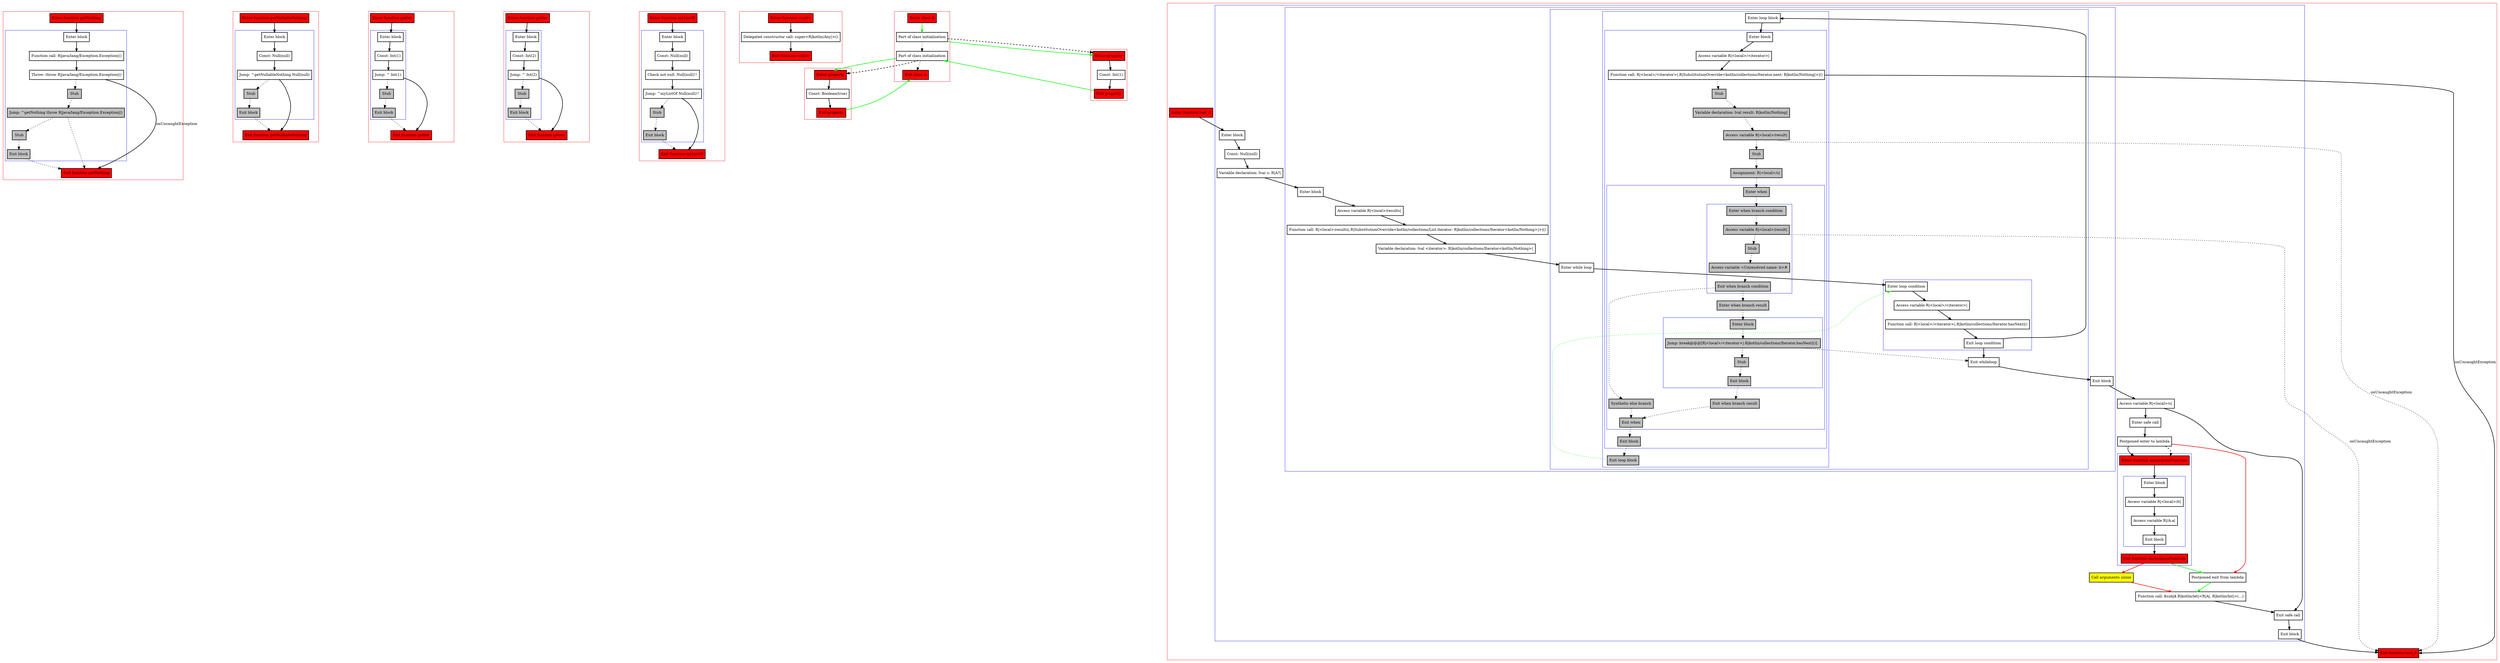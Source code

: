 digraph smartcastToNothing_kt {
    graph [nodesep=3]
    node [shape=box penwidth=2]
    edge [penwidth=2]

    subgraph cluster_0 {
        color=red
        0 [label="Enter function getNothing" style="filled" fillcolor=red];
        subgraph cluster_1 {
            color=blue
            1 [label="Enter block"];
            2 [label="Function call: R|java/lang/Exception.Exception|()"];
            3 [label="Throw: throw R|java/lang/Exception.Exception|()"];
            4 [label="Stub" style="filled" fillcolor=gray];
            5 [label="Jump: ^getNothing throw R|java/lang/Exception.Exception|()" style="filled" fillcolor=gray];
            6 [label="Stub" style="filled" fillcolor=gray];
            7 [label="Exit block" style="filled" fillcolor=gray];
        }
        8 [label="Exit function getNothing" style="filled" fillcolor=red];
    }
    0 -> {1};
    1 -> {2};
    2 -> {3};
    3 -> {8}    [label=onUncaughtException];
    3 -> {4} [style=dotted];
    4 -> {5} [style=dotted];
    5 -> {8 6} [style=dotted];
    6 -> {7} [style=dotted];
    7 -> {8} [style=dotted];

    subgraph cluster_2 {
        color=red
        9 [label="Enter function getNullableNothing" style="filled" fillcolor=red];
        subgraph cluster_3 {
            color=blue
            10 [label="Enter block"];
            11 [label="Const: Null(null)"];
            12 [label="Jump: ^getNullableNothing Null(null)"];
            13 [label="Stub" style="filled" fillcolor=gray];
            14 [label="Exit block" style="filled" fillcolor=gray];
        }
        15 [label="Exit function getNullableNothing" style="filled" fillcolor=red];
    }
    9 -> {10};
    10 -> {11};
    11 -> {12};
    12 -> {15};
    12 -> {13} [style=dotted];
    13 -> {14} [style=dotted];
    14 -> {15} [style=dotted];

    subgraph cluster_4 {
        color=red
        16 [label="Enter function getter" style="filled" fillcolor=red];
        subgraph cluster_5 {
            color=blue
            17 [label="Enter block"];
            18 [label="Const: Int(1)"];
            19 [label="Jump: ^ Int(1)"];
            20 [label="Stub" style="filled" fillcolor=gray];
            21 [label="Exit block" style="filled" fillcolor=gray];
        }
        22 [label="Exit function getter" style="filled" fillcolor=red];
    }
    16 -> {17};
    17 -> {18};
    18 -> {19};
    19 -> {22};
    19 -> {20} [style=dotted];
    20 -> {21} [style=dotted];
    21 -> {22} [style=dotted];

    subgraph cluster_6 {
        color=red
        23 [label="Enter function getter" style="filled" fillcolor=red];
        subgraph cluster_7 {
            color=blue
            24 [label="Enter block"];
            25 [label="Const: Int(2)"];
            26 [label="Jump: ^ Int(2)"];
            27 [label="Stub" style="filled" fillcolor=gray];
            28 [label="Exit block" style="filled" fillcolor=gray];
        }
        29 [label="Exit function getter" style="filled" fillcolor=red];
    }
    23 -> {24};
    24 -> {25};
    25 -> {26};
    26 -> {29};
    26 -> {27} [style=dotted];
    27 -> {28} [style=dotted];
    28 -> {29} [style=dotted];

    subgraph cluster_8 {
        color=red
        30 [label="Enter function myListOf" style="filled" fillcolor=red];
        subgraph cluster_9 {
            color=blue
            31 [label="Enter block"];
            32 [label="Const: Null(null)"];
            33 [label="Check not null: Null(null)!!"];
            34 [label="Jump: ^myListOf Null(null)!!"];
            35 [label="Stub" style="filled" fillcolor=gray];
            36 [label="Exit block" style="filled" fillcolor=gray];
        }
        37 [label="Exit function myListOf" style="filled" fillcolor=red];
    }
    30 -> {31};
    31 -> {32};
    32 -> {33};
    33 -> {34};
    34 -> {37};
    34 -> {35} [style=dotted];
    35 -> {36} [style=dotted];
    36 -> {37} [style=dotted];

    subgraph cluster_10 {
        color=red
        38 [label="Enter function <init>" style="filled" fillcolor=red];
        39 [label="Delegated constructor call: super<R|kotlin/Any|>()"];
        40 [label="Exit function <init>" style="filled" fillcolor=red];
    }
    38 -> {39};
    39 -> {40};

    subgraph cluster_11 {
        color=red
        41 [label="Enter property" style="filled" fillcolor=red];
        42 [label="Const: Int(1)"];
        43 [label="Exit property" style="filled" fillcolor=red];
    }
    41 -> {42};
    42 -> {43};
    43 -> {49} [color=green];

    subgraph cluster_12 {
        color=red
        44 [label="Enter property" style="filled" fillcolor=red];
        45 [label="Const: Boolean(true)"];
        46 [label="Exit property" style="filled" fillcolor=red];
    }
    44 -> {45};
    45 -> {46};
    46 -> {50} [color=green];

    subgraph cluster_13 {
        color=red
        47 [label="Enter class A" style="filled" fillcolor=red];
        48 [label="Part of class initialization"];
        49 [label="Part of class initialization"];
        50 [label="Exit class A" style="filled" fillcolor=red];
    }
    47 -> {48} [color=green];
    48 -> {49} [style=dotted];
    48 -> {41} [color=green];
    48 -> {41} [style=dashed];
    49 -> {50} [style=dotted];
    49 -> {44} [color=green];
    49 -> {44} [style=dashed];

    subgraph cluster_14 {
        color=red
        51 [label="Enter function test_0" style="filled" fillcolor=red];
        subgraph cluster_15 {
            color=blue
            52 [label="Enter block"];
            53 [label="Const: Null(null)"];
            54 [label="Variable declaration: lvar s: R|A?|"];
            subgraph cluster_16 {
                color=blue
                55 [label="Enter block"];
                56 [label="Access variable R|<local>/results|"];
                57 [label="Function call: R|<local>/results|.R|SubstitutionOverride<kotlin/collections/List.iterator: R|kotlin/collections/Iterator<kotlin/Nothing>|>|()"];
                58 [label="Variable declaration: lval <iterator>: R|kotlin/collections/Iterator<kotlin/Nothing>|"];
                subgraph cluster_17 {
                    color=blue
                    59 [label="Enter while loop"];
                    subgraph cluster_18 {
                        color=blue
                        60 [label="Enter loop condition"];
                        61 [label="Access variable R|<local>/<iterator>|"];
                        62 [label="Function call: R|<local>/<iterator>|.R|kotlin/collections/Iterator.hasNext|()"];
                        63 [label="Exit loop condition"];
                    }
                    subgraph cluster_19 {
                        color=blue
                        64 [label="Enter loop block"];
                        subgraph cluster_20 {
                            color=blue
                            65 [label="Enter block"];
                            66 [label="Access variable R|<local>/<iterator>|"];
                            67 [label="Function call: R|<local>/<iterator>|.R|SubstitutionOverride<kotlin/collections/Iterator.next: R|kotlin/Nothing|>|()"];
                            68 [label="Stub" style="filled" fillcolor=gray];
                            69 [label="Variable declaration: lval result: R|kotlin/Nothing|" style="filled" fillcolor=gray];
                            70 [label="Access variable R|<local>/result|" style="filled" fillcolor=gray];
                            71 [label="Stub" style="filled" fillcolor=gray];
                            72 [label="Assignment: R|<local>/s|" style="filled" fillcolor=gray];
                            subgraph cluster_21 {
                                color=blue
                                73 [label="Enter when" style="filled" fillcolor=gray];
                                subgraph cluster_22 {
                                    color=blue
                                    74 [label="Enter when branch condition " style="filled" fillcolor=gray];
                                    75 [label="Access variable R|<local>/result|" style="filled" fillcolor=gray];
                                    76 [label="Stub" style="filled" fillcolor=gray];
                                    77 [label="Access variable <Unresolved name: b>#" style="filled" fillcolor=gray];
                                    78 [label="Exit when branch condition" style="filled" fillcolor=gray];
                                }
                                79 [label="Synthetic else branch" style="filled" fillcolor=gray];
                                80 [label="Enter when branch result" style="filled" fillcolor=gray];
                                subgraph cluster_23 {
                                    color=blue
                                    81 [label="Enter block" style="filled" fillcolor=gray];
                                    82 [label="Jump: break@@@[R|<local>/<iterator>|.R|kotlin/collections/Iterator.hasNext|()] " style="filled" fillcolor=gray];
                                    83 [label="Stub" style="filled" fillcolor=gray];
                                    84 [label="Exit block" style="filled" fillcolor=gray];
                                }
                                85 [label="Exit when branch result" style="filled" fillcolor=gray];
                                86 [label="Exit when" style="filled" fillcolor=gray];
                            }
                            87 [label="Exit block" style="filled" fillcolor=gray];
                        }
                        88 [label="Exit loop block" style="filled" fillcolor=gray];
                    }
                    89 [label="Exit whileloop"];
                }
                90 [label="Exit block"];
            }
            91 [label="Access variable R|<local>/s|"];
            92 [label="Enter safe call"];
            93 [label="Postponed enter to lambda"];
            subgraph cluster_24 {
                color=blue
                100 [label="Enter function anonymousFunction" style="filled" fillcolor=red];
                subgraph cluster_25 {
                    color=blue
                    101 [label="Enter block"];
                    102 [label="Access variable R|<local>/it|"];
                    103 [label="Access variable R|/A.a|"];
                    104 [label="Exit block"];
                }
                105 [label="Exit function anonymousFunction" style="filled" fillcolor=red];
            }
            94 [label="Call arguments union" style="filled" fillcolor=yellow];
            95 [label="Postponed exit from lambda"];
            96 [label="Function call: $subj$.R|kotlin/let|<R|A|, R|kotlin/Int|>(...)"];
            97 [label="Exit safe call"];
            98 [label="Exit block"];
        }
        99 [label="Exit function test_0" style="filled" fillcolor=red];
    }
    51 -> {52};
    52 -> {53};
    53 -> {54};
    54 -> {55};
    55 -> {56};
    56 -> {57};
    57 -> {58};
    58 -> {59};
    59 -> {60};
    60 -> {61};
    61 -> {62};
    62 -> {63};
    63 -> {89 64};
    64 -> {65};
    65 -> {66};
    66 -> {67};
    67 -> {99}    [label=onUncaughtException];
    67 -> {68} [style=dotted];
    68 -> {69} [style=dotted];
    69 -> {70} [style=dotted];
    70 -> {71} [style=dotted];
    70 -> {99} [style=dotted]    [label=onUncaughtException];
    71 -> {72} [style=dotted];
    72 -> {73} [style=dotted];
    73 -> {74} [style=dotted];
    74 -> {75} [style=dotted];
    75 -> {76} [style=dotted];
    75 -> {99} [style=dotted]    [label=onUncaughtException];
    76 -> {77} [style=dotted];
    77 -> {78} [style=dotted];
    78 -> {80 79} [style=dotted];
    79 -> {86} [style=dotted];
    80 -> {81} [style=dotted];
    81 -> {82} [style=dotted];
    82 -> {89 83} [style=dotted];
    83 -> {84} [style=dotted];
    84 -> {85} [style=dotted];
    85 -> {86} [style=dotted];
    86 -> {87} [style=dotted];
    87 -> {88} [style=dotted];
    88 -> {60} [color=green style=dotted];
    89 -> {90};
    90 -> {91};
    91 -> {92 97};
    92 -> {93};
    93 -> {100};
    93 -> {95} [color=red];
    93 -> {100} [style=dashed];
    94 -> {96} [color=red];
    95 -> {96} [color=green];
    96 -> {97};
    97 -> {98};
    98 -> {99};
    100 -> {101};
    101 -> {102};
    102 -> {103};
    103 -> {104};
    104 -> {105};
    105 -> {94} [color=red];
    105 -> {95} [color=green];

}
